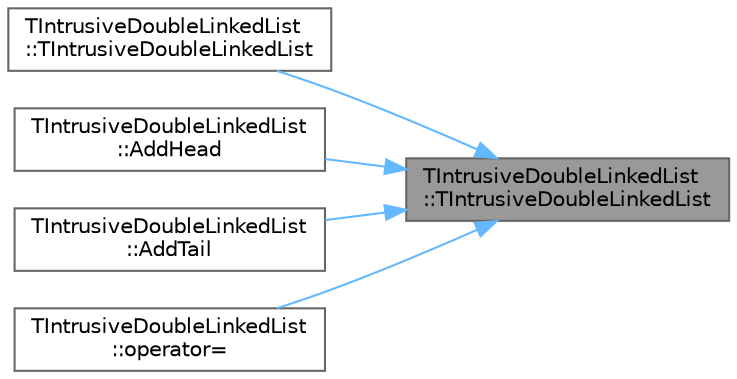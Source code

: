 digraph "TIntrusiveDoubleLinkedList::TIntrusiveDoubleLinkedList"
{
 // INTERACTIVE_SVG=YES
 // LATEX_PDF_SIZE
  bgcolor="transparent";
  edge [fontname=Helvetica,fontsize=10,labelfontname=Helvetica,labelfontsize=10];
  node [fontname=Helvetica,fontsize=10,shape=box,height=0.2,width=0.4];
  rankdir="RL";
  Node1 [id="Node000001",label="TIntrusiveDoubleLinkedList\l::TIntrusiveDoubleLinkedList",height=0.2,width=0.4,color="gray40", fillcolor="grey60", style="filled", fontcolor="black",tooltip=" "];
  Node1 -> Node2 [id="edge1_Node000001_Node000002",dir="back",color="steelblue1",style="solid",tooltip=" "];
  Node2 [id="Node000002",label="TIntrusiveDoubleLinkedList\l::TIntrusiveDoubleLinkedList",height=0.2,width=0.4,color="grey40", fillcolor="white", style="filled",URL="$dc/d56/classTIntrusiveDoubleLinkedList.html#a82a15f7d5b4965e668105ff8c1013cff",tooltip=" "];
  Node1 -> Node3 [id="edge2_Node000001_Node000003",dir="back",color="steelblue1",style="solid",tooltip=" "];
  Node3 [id="Node000003",label="TIntrusiveDoubleLinkedList\l::AddHead",height=0.2,width=0.4,color="grey40", fillcolor="white", style="filled",URL="$dc/d56/classTIntrusiveDoubleLinkedList.html#a77e73458228e447113fbde71ee54747c",tooltip=" "];
  Node1 -> Node4 [id="edge3_Node000001_Node000004",dir="back",color="steelblue1",style="solid",tooltip=" "];
  Node4 [id="Node000004",label="TIntrusiveDoubleLinkedList\l::AddTail",height=0.2,width=0.4,color="grey40", fillcolor="white", style="filled",URL="$dc/d56/classTIntrusiveDoubleLinkedList.html#abb875313417bac0298225fd00fbf3d18",tooltip=" "];
  Node1 -> Node5 [id="edge4_Node000001_Node000005",dir="back",color="steelblue1",style="solid",tooltip=" "];
  Node5 [id="Node000005",label="TIntrusiveDoubleLinkedList\l::operator=",height=0.2,width=0.4,color="grey40", fillcolor="white", style="filled",URL="$dc/d56/classTIntrusiveDoubleLinkedList.html#aaf13158c7bbfc36bc9b5bed4490326f5",tooltip=" "];
}
